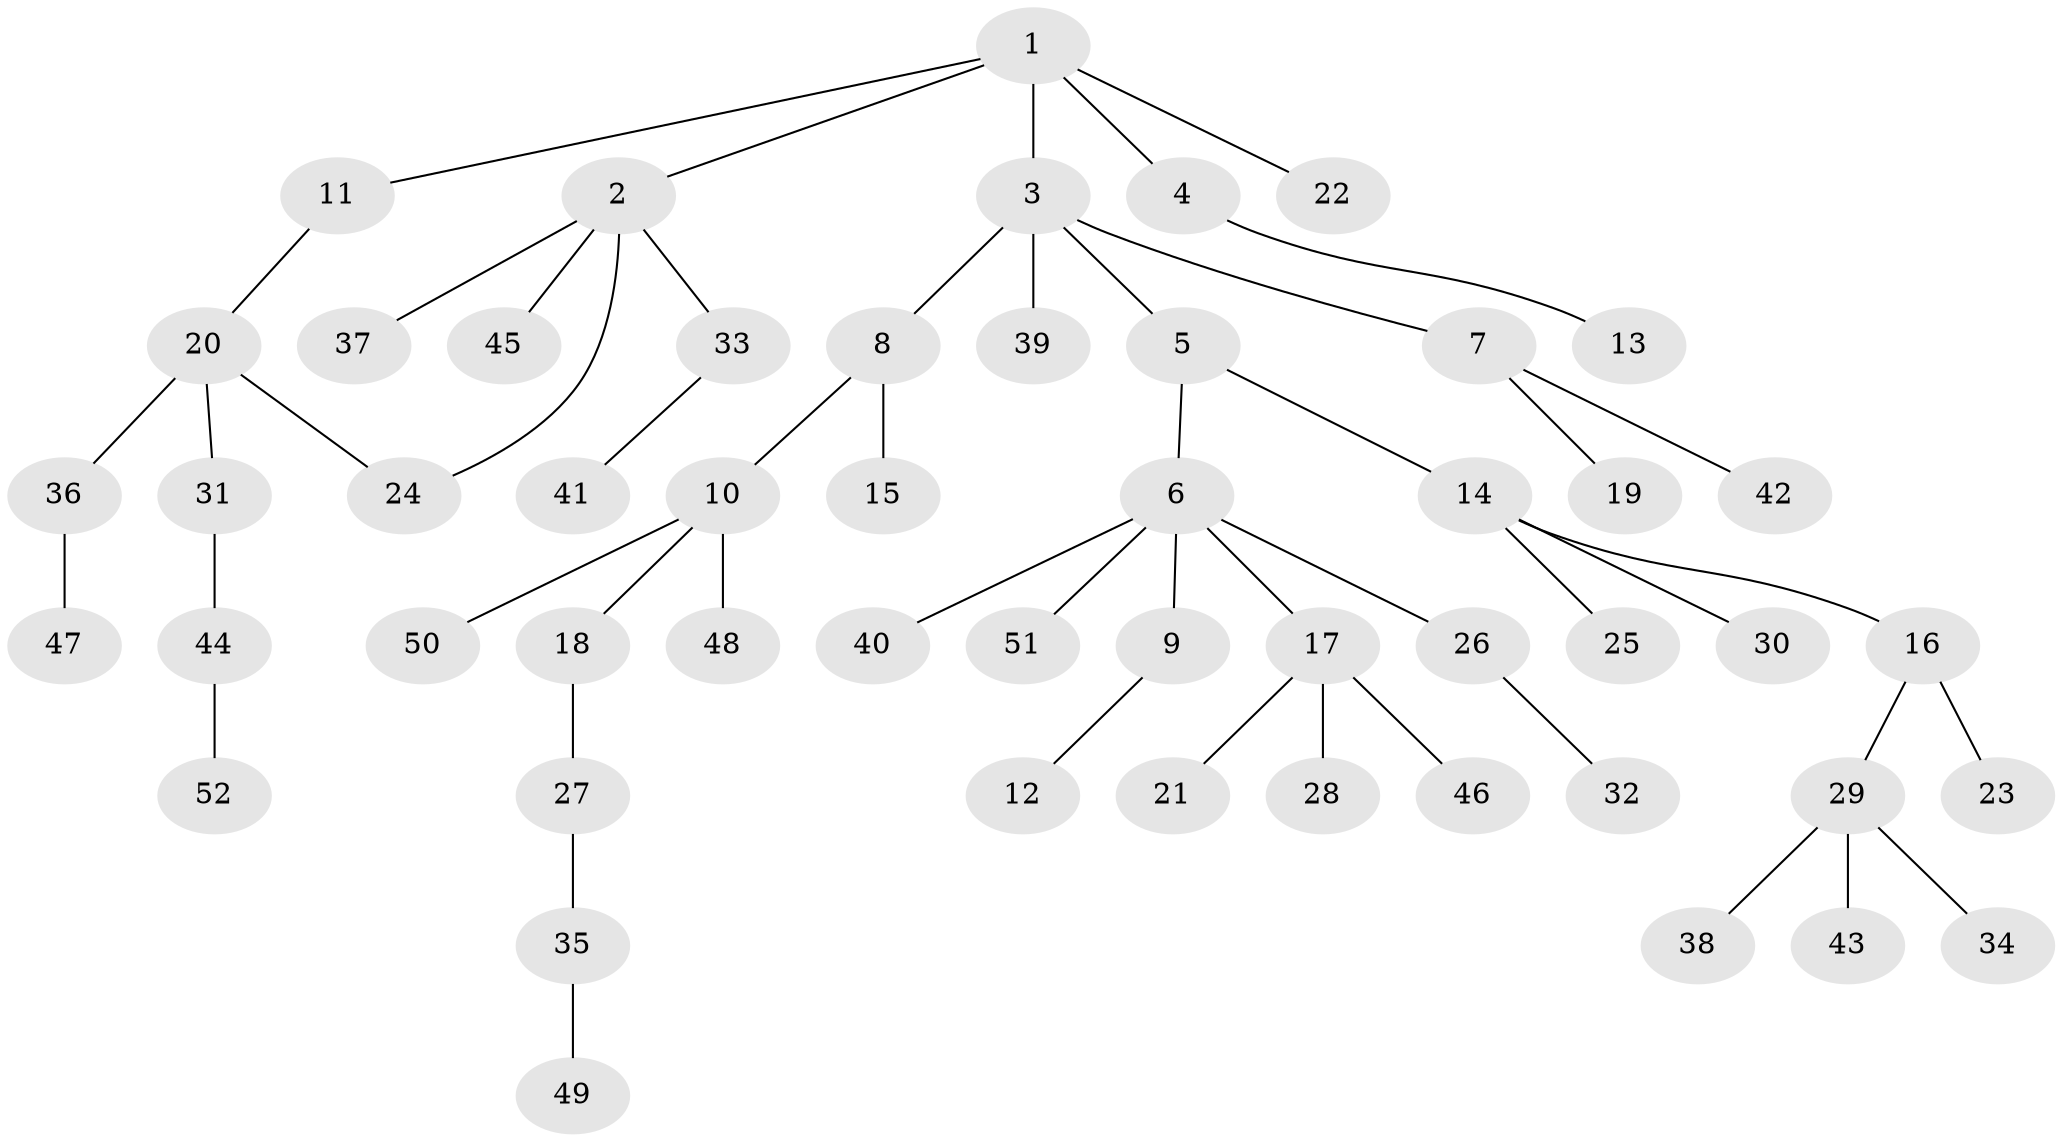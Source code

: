 // Generated by graph-tools (version 1.1) at 2025/41/03/09/25 04:41:04]
// undirected, 52 vertices, 52 edges
graph export_dot {
graph [start="1"]
  node [color=gray90,style=filled];
  1;
  2;
  3;
  4;
  5;
  6;
  7;
  8;
  9;
  10;
  11;
  12;
  13;
  14;
  15;
  16;
  17;
  18;
  19;
  20;
  21;
  22;
  23;
  24;
  25;
  26;
  27;
  28;
  29;
  30;
  31;
  32;
  33;
  34;
  35;
  36;
  37;
  38;
  39;
  40;
  41;
  42;
  43;
  44;
  45;
  46;
  47;
  48;
  49;
  50;
  51;
  52;
  1 -- 2;
  1 -- 3;
  1 -- 4;
  1 -- 11;
  1 -- 22;
  2 -- 33;
  2 -- 37;
  2 -- 45;
  2 -- 24;
  3 -- 5;
  3 -- 7;
  3 -- 8;
  3 -- 39;
  4 -- 13;
  5 -- 6;
  5 -- 14;
  6 -- 9;
  6 -- 17;
  6 -- 26;
  6 -- 40;
  6 -- 51;
  7 -- 19;
  7 -- 42;
  8 -- 10;
  8 -- 15;
  9 -- 12;
  10 -- 18;
  10 -- 48;
  10 -- 50;
  11 -- 20;
  14 -- 16;
  14 -- 25;
  14 -- 30;
  16 -- 23;
  16 -- 29;
  17 -- 21;
  17 -- 28;
  17 -- 46;
  18 -- 27;
  20 -- 24;
  20 -- 31;
  20 -- 36;
  26 -- 32;
  27 -- 35;
  29 -- 34;
  29 -- 38;
  29 -- 43;
  31 -- 44;
  33 -- 41;
  35 -- 49;
  36 -- 47;
  44 -- 52;
}
